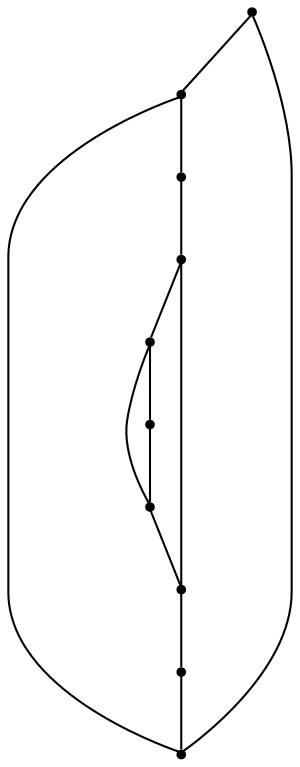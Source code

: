 graph {
  node [shape=point,comment="{\"directed\":false,\"doi\":\"10.1007/978-3-319-50106-2_8\",\"figure\":\"4 (2)\"}"]

  v0 [pos="1300.53629462615,1410.9336957034636"]
  v1 [pos="1237.7461341298172,1450.315427781256"]
  v2 [pos="1237.7461341298172,1371.5414080777005"]
  v3 [pos="1112.1688335869924,1450.3154277812557"]
  v4 [pos="1049.3754936697746,1450.3154277812557"]
  v5 [pos="1174.9538752157005,1450.3154277812557"]
  v6 [pos="1112.1688335869924,1371.5414080777005"]
  v7 [pos="1174.9538752157005,1371.5414080777005"]
  v8 [pos="1049.3754936697746,1371.5414080777005"]
  v9 [pos="986.5863187939162,1410.9336957034636"]

  v0 -- v1 [id="-1",pos="1300.53629462615,1410.9336957034636 1237.7461341298172,1450.315427781256 1237.7461341298172,1450.315427781256 1237.7461341298172,1450.315427781256"]
  v9 -- v8 [id="-2",pos="986.5863187939162,1410.9336957034636 1049.3754936697746,1371.5414080777005 1049.3754936697746,1371.5414080777005 1049.3754936697746,1371.5414080777005"]
  v4 -- v8 [id="-3",pos="1049.3754936697746,1450.3154277812557 1049.3754936697746,1371.5414080777005 1049.3754936697746,1371.5414080777005 1049.3754936697746,1371.5414080777005"]
  v4 -- v9 [id="-4",pos="1049.3754936697746,1450.3154277812557 986.5863187939162,1410.9336957034636 986.5863187939162,1410.9336957034636 986.5863187939162,1410.9336957034636"]
  v8 -- v6 [id="-5",pos="1049.3754936697746,1371.5414080777005 1112.1688335869924,1371.5414080777005 1112.1688335869924,1371.5414080777005 1112.1688335869924,1371.5414080777005"]
  v6 -- v7 [id="-6",pos="1112.1688335869924,1371.5414080777005 1174.9538752157005,1371.5414080777005 1174.9538752157005,1371.5414080777005 1174.9538752157005,1371.5414080777005"]
  v7 -- v2 [id="-7",pos="1174.9538752157005,1371.5414080777005 1237.7461341298172,1371.5414080777005 1237.7461341298172,1371.5414080777005 1237.7461341298172,1371.5414080777005"]
  v3 -- v6 [id="-8",pos="1112.1688335869924,1450.3154277812557 1112.1688335869924,1371.5414080777005 1112.1688335869924,1371.5414080777005 1112.1688335869924,1371.5414080777005"]
  v1 -- v5 [id="-9",pos="1237.7461341298172,1450.315427781256 1174.9538752157005,1450.3154277812557 1174.9538752157005,1450.3154277812557 1174.9538752157005,1450.3154277812557"]
  v5 -- v3 [id="-10",pos="1174.9538752157005,1450.3154277812557 1112.1688335869924,1450.3154277812557 1112.1688335869924,1450.3154277812557 1112.1688335869924,1450.3154277812557"]
  v3 -- v4 [id="-11",pos="1112.1688335869924,1450.3154277812557 1049.3754936697746,1450.3154277812557 1049.3754936697746,1450.3154277812557 1049.3754936697746,1450.3154277812557"]
  v2 -- v0 [id="-12",pos="1237.7461341298172,1371.5414080777005 1300.53629462615,1410.9336957034636 1300.53629462615,1410.9336957034636 1300.53629462615,1410.9336957034636"]
  v1 -- v2 [id="-13",pos="1237.7461341298172,1450.315427781256 1237.7461341298172,1371.5414080777005 1237.7461341298172,1371.5414080777005 1237.7461341298172,1371.5414080777005"]
}